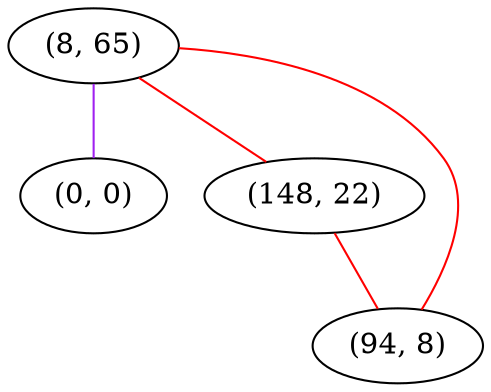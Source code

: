 graph "" {
"(8, 65)";
"(0, 0)";
"(148, 22)";
"(94, 8)";
"(8, 65)" -- "(0, 0)"  [color=purple, key=0, weight=4];
"(8, 65)" -- "(148, 22)"  [color=red, key=0, weight=1];
"(8, 65)" -- "(94, 8)"  [color=red, key=0, weight=1];
"(148, 22)" -- "(94, 8)"  [color=red, key=0, weight=1];
}
